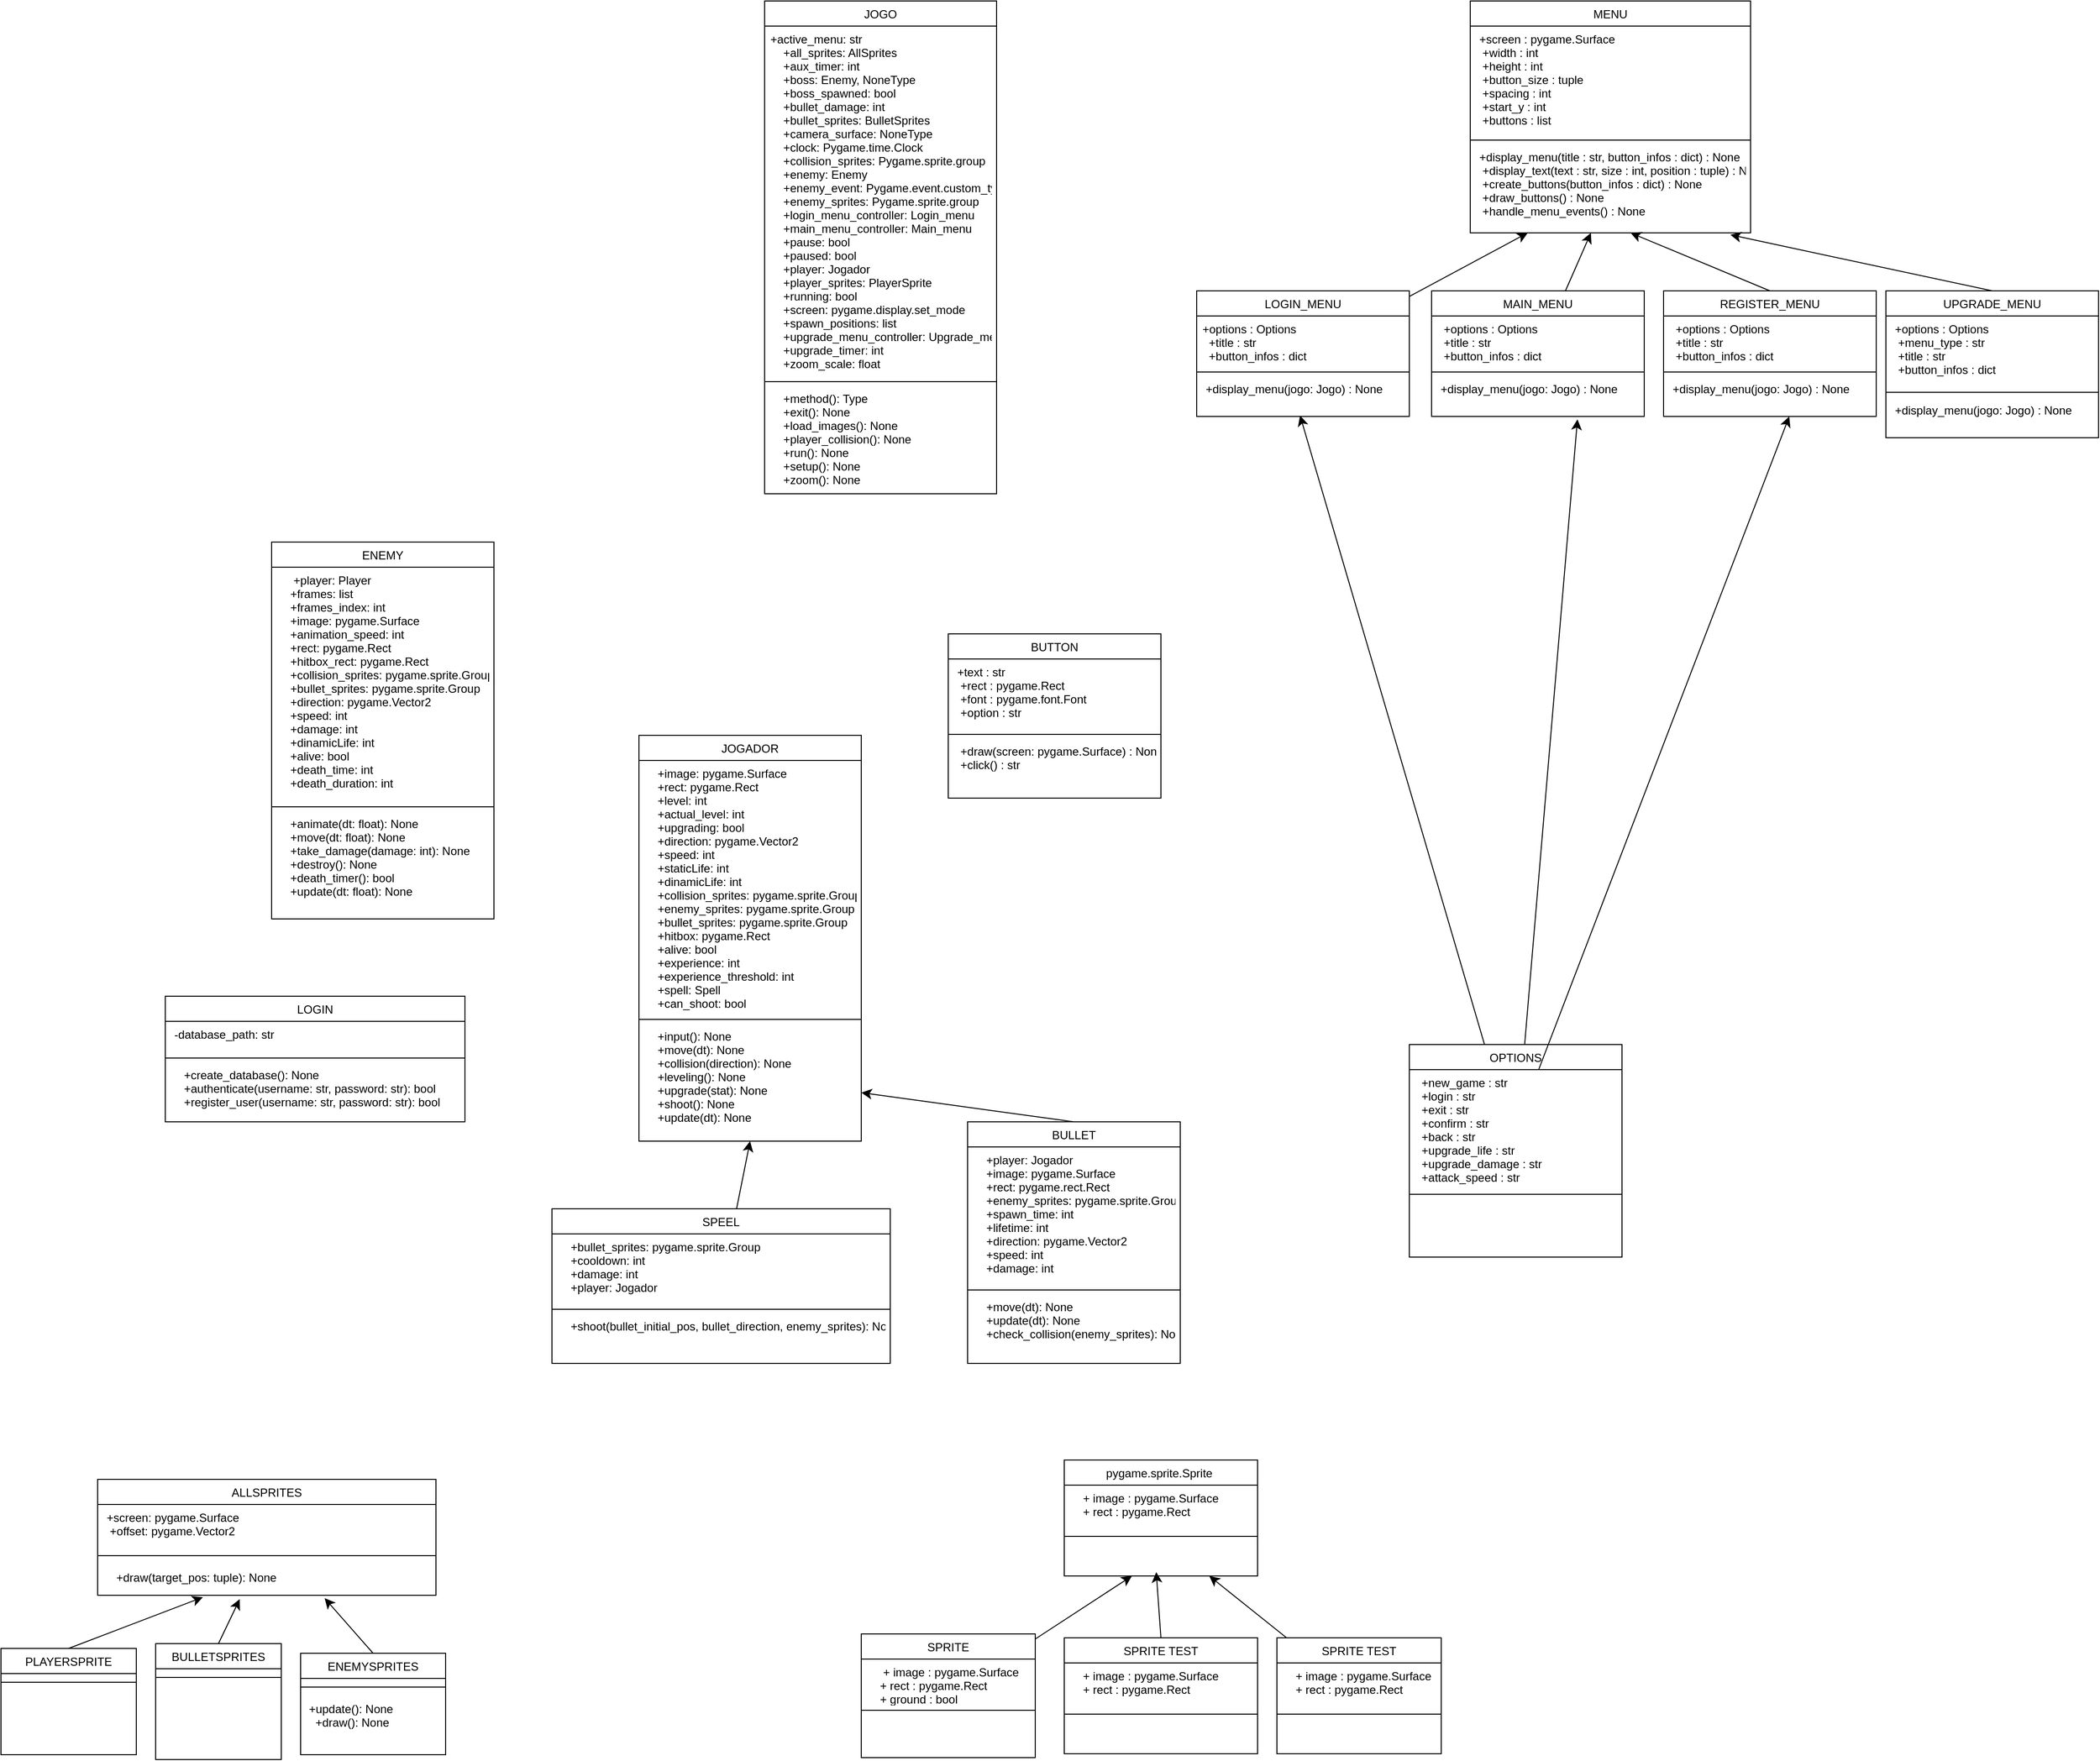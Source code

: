 <mxfile version="24.8.6">
  <diagram id="C5RBs43oDa-KdzZeNtuy" name="Page-1">
    <mxGraphModel dx="1717" dy="1984" grid="1" gridSize="10" guides="1" tooltips="1" connect="1" arrows="1" fold="1" page="1" pageScale="1" pageWidth="827" pageHeight="1169" math="0" shadow="0">
      <root>
        <mxCell id="WIyWlLk6GJQsqaUBKTNV-0" />
        <mxCell id="WIyWlLk6GJQsqaUBKTNV-1" parent="WIyWlLk6GJQsqaUBKTNV-0" />
        <mxCell id="zkfFHV4jXpPFQw0GAbJ--17" value="JOGADOR" style="swimlane;fontStyle=0;align=center;verticalAlign=top;childLayout=stackLayout;horizontal=1;startSize=26;horizontalStack=0;resizeParent=1;resizeLast=0;collapsible=1;marginBottom=0;rounded=0;shadow=0;strokeWidth=1;" parent="WIyWlLk6GJQsqaUBKTNV-1" vertex="1">
          <mxGeometry x="30" y="40" width="230" height="420" as="geometry">
            <mxRectangle x="550" y="140" width="160" height="26" as="alternateBounds" />
          </mxGeometry>
        </mxCell>
        <mxCell id="zkfFHV4jXpPFQw0GAbJ--18" value="    +image: pygame.Surface&#xa;    +rect: pygame.Rect&#xa;    +level: int&#xa;    +actual_level: int&#xa;    +upgrading: bool&#xa;    +direction: pygame.Vector2&#xa;    +speed: int&#xa;    +staticLife: int&#xa;    +dinamicLife: int&#xa;    +collision_sprites: pygame.sprite.Group&#xa;    +enemy_sprites: pygame.sprite.Group&#xa;    +bullet_sprites: pygame.sprite.Group&#xa;    +hitbox: pygame.Rect&#xa;    +alive: bool&#xa;    +experience: int&#xa;    +experience_threshold: int&#xa;    +spell: Spell&#xa;    +can_shoot: bool" style="text;align=left;verticalAlign=top;spacingLeft=4;spacingRight=4;overflow=hidden;rotatable=0;points=[[0,0.5],[1,0.5]];portConstraint=eastwest;" parent="zkfFHV4jXpPFQw0GAbJ--17" vertex="1">
          <mxGeometry y="26" width="230" height="264" as="geometry" />
        </mxCell>
        <mxCell id="zkfFHV4jXpPFQw0GAbJ--23" value="" style="line;html=1;strokeWidth=1;align=left;verticalAlign=middle;spacingTop=-1;spacingLeft=3;spacingRight=3;rotatable=0;labelPosition=right;points=[];portConstraint=eastwest;" parent="zkfFHV4jXpPFQw0GAbJ--17" vertex="1">
          <mxGeometry y="290" width="230" height="8" as="geometry" />
        </mxCell>
        <mxCell id="zkfFHV4jXpPFQw0GAbJ--25" value="    +input(): None&#xa;    +move(dt): None&#xa;    +collision(direction): None&#xa;    +leveling(): None&#xa;    +upgrade(stat): None&#xa;    +shoot(): None&#xa;    +update(dt): None" style="text;align=left;verticalAlign=top;spacingLeft=4;spacingRight=4;overflow=hidden;rotatable=0;points=[[0,0.5],[1,0.5]];portConstraint=eastwest;" parent="zkfFHV4jXpPFQw0GAbJ--17" vertex="1">
          <mxGeometry y="298" width="230" height="112" as="geometry" />
        </mxCell>
        <mxCell id="yxBQXZHaBap9HhFSkt2I-9" style="edgeStyle=none;curved=1;rounded=0;orthogonalLoop=1;jettySize=auto;html=1;entryX=0.5;entryY=1;entryDx=0;entryDy=0;fontSize=12;startSize=8;endSize=8;" edge="1" parent="WIyWlLk6GJQsqaUBKTNV-1" source="yxBQXZHaBap9HhFSkt2I-0" target="zkfFHV4jXpPFQw0GAbJ--17">
          <mxGeometry relative="1" as="geometry" />
        </mxCell>
        <mxCell id="yxBQXZHaBap9HhFSkt2I-0" value="SPEEL" style="swimlane;fontStyle=0;align=center;verticalAlign=top;childLayout=stackLayout;horizontal=1;startSize=26;horizontalStack=0;resizeParent=1;resizeLast=0;collapsible=1;marginBottom=0;rounded=0;shadow=0;strokeWidth=1;" vertex="1" parent="WIyWlLk6GJQsqaUBKTNV-1">
          <mxGeometry x="-60" y="530" width="350" height="160" as="geometry">
            <mxRectangle x="550" y="140" width="160" height="26" as="alternateBounds" />
          </mxGeometry>
        </mxCell>
        <mxCell id="yxBQXZHaBap9HhFSkt2I-1" value="    +bullet_sprites: pygame.sprite.Group&#xa;    +cooldown: int&#xa;    +damage: int&#xa;    +player: Jogador" style="text;align=left;verticalAlign=top;spacingLeft=4;spacingRight=4;overflow=hidden;rotatable=0;points=[[0,0.5],[1,0.5]];portConstraint=eastwest;" vertex="1" parent="yxBQXZHaBap9HhFSkt2I-0">
          <mxGeometry y="26" width="350" height="74" as="geometry" />
        </mxCell>
        <mxCell id="yxBQXZHaBap9HhFSkt2I-2" value="" style="line;html=1;strokeWidth=1;align=left;verticalAlign=middle;spacingTop=-1;spacingLeft=3;spacingRight=3;rotatable=0;labelPosition=right;points=[];portConstraint=eastwest;" vertex="1" parent="yxBQXZHaBap9HhFSkt2I-0">
          <mxGeometry y="100" width="350" height="8" as="geometry" />
        </mxCell>
        <mxCell id="yxBQXZHaBap9HhFSkt2I-3" value="    +shoot(bullet_initial_pos, bullet_direction, enemy_sprites): None" style="text;align=left;verticalAlign=top;spacingLeft=4;spacingRight=4;overflow=hidden;rotatable=0;points=[[0,0.5],[1,0.5]];portConstraint=eastwest;" vertex="1" parent="yxBQXZHaBap9HhFSkt2I-0">
          <mxGeometry y="108" width="350" height="52" as="geometry" />
        </mxCell>
        <mxCell id="yxBQXZHaBap9HhFSkt2I-11" value="BULLET" style="swimlane;fontStyle=0;align=center;verticalAlign=top;childLayout=stackLayout;horizontal=1;startSize=26;horizontalStack=0;resizeParent=1;resizeLast=0;collapsible=1;marginBottom=0;rounded=0;shadow=0;strokeWidth=1;" vertex="1" parent="WIyWlLk6GJQsqaUBKTNV-1">
          <mxGeometry x="370" y="440" width="220" height="250" as="geometry">
            <mxRectangle x="550" y="140" width="160" height="26" as="alternateBounds" />
          </mxGeometry>
        </mxCell>
        <mxCell id="yxBQXZHaBap9HhFSkt2I-12" value="    +player: Jogador&#xa;    +image: pygame.Surface&#xa;    +rect: pygame.rect.Rect&#xa;    +enemy_sprites: pygame.sprite.Group&#xa;    +spawn_time: int&#xa;    +lifetime: int&#xa;    +direction: pygame.Vector2&#xa;    +speed: int&#xa;    +damage: int&#xa;    " style="text;align=left;verticalAlign=top;spacingLeft=4;spacingRight=4;overflow=hidden;rotatable=0;points=[[0,0.5],[1,0.5]];portConstraint=eastwest;" vertex="1" parent="yxBQXZHaBap9HhFSkt2I-11">
          <mxGeometry y="26" width="220" height="144" as="geometry" />
        </mxCell>
        <mxCell id="yxBQXZHaBap9HhFSkt2I-13" value="" style="line;html=1;strokeWidth=1;align=left;verticalAlign=middle;spacingTop=-1;spacingLeft=3;spacingRight=3;rotatable=0;labelPosition=right;points=[];portConstraint=eastwest;" vertex="1" parent="yxBQXZHaBap9HhFSkt2I-11">
          <mxGeometry y="170" width="220" height="8" as="geometry" />
        </mxCell>
        <mxCell id="yxBQXZHaBap9HhFSkt2I-14" value="    +move(dt): None&#xa;    +update(dt): None&#xa;    +check_collision(enemy_sprites): None" style="text;align=left;verticalAlign=top;spacingLeft=4;spacingRight=4;overflow=hidden;rotatable=0;points=[[0,0.5],[1,0.5]];portConstraint=eastwest;" vertex="1" parent="yxBQXZHaBap9HhFSkt2I-11">
          <mxGeometry y="178" width="220" height="62" as="geometry" />
        </mxCell>
        <mxCell id="yxBQXZHaBap9HhFSkt2I-16" style="edgeStyle=none;curved=1;rounded=0;orthogonalLoop=1;jettySize=auto;html=1;fontSize=12;startSize=8;endSize=8;exitX=0.5;exitY=0;exitDx=0;exitDy=0;" edge="1" parent="WIyWlLk6GJQsqaUBKTNV-1" source="yxBQXZHaBap9HhFSkt2I-11" target="zkfFHV4jXpPFQw0GAbJ--25">
          <mxGeometry relative="1" as="geometry" />
        </mxCell>
        <mxCell id="yxBQXZHaBap9HhFSkt2I-17" value="LOGIN" style="swimlane;fontStyle=0;align=center;verticalAlign=top;childLayout=stackLayout;horizontal=1;startSize=26;horizontalStack=0;resizeParent=1;resizeLast=0;collapsible=1;marginBottom=0;rounded=0;shadow=0;strokeWidth=1;" vertex="1" parent="WIyWlLk6GJQsqaUBKTNV-1">
          <mxGeometry x="-460" y="310" width="310" height="130" as="geometry">
            <mxRectangle x="550" y="140" width="160" height="26" as="alternateBounds" />
          </mxGeometry>
        </mxCell>
        <mxCell id="yxBQXZHaBap9HhFSkt2I-18" value=" -database_path: str" style="text;align=left;verticalAlign=top;spacingLeft=4;spacingRight=4;overflow=hidden;rotatable=0;points=[[0,0.5],[1,0.5]];portConstraint=eastwest;" vertex="1" parent="yxBQXZHaBap9HhFSkt2I-17">
          <mxGeometry y="26" width="310" height="34" as="geometry" />
        </mxCell>
        <mxCell id="yxBQXZHaBap9HhFSkt2I-19" value="" style="line;html=1;strokeWidth=1;align=left;verticalAlign=middle;spacingTop=-1;spacingLeft=3;spacingRight=3;rotatable=0;labelPosition=right;points=[];portConstraint=eastwest;" vertex="1" parent="yxBQXZHaBap9HhFSkt2I-17">
          <mxGeometry y="60" width="310" height="8" as="geometry" />
        </mxCell>
        <mxCell id="yxBQXZHaBap9HhFSkt2I-20" value="    +create_database(): None&#xa;    +authenticate(username: str, password: str): bool&#xa;    +register_user(username: str, password: str): bool" style="text;align=left;verticalAlign=top;spacingLeft=4;spacingRight=4;overflow=hidden;rotatable=0;points=[[0,0.5],[1,0.5]];portConstraint=eastwest;" vertex="1" parent="yxBQXZHaBap9HhFSkt2I-17">
          <mxGeometry y="68" width="310" height="52" as="geometry" />
        </mxCell>
        <mxCell id="yxBQXZHaBap9HhFSkt2I-21" value="ALLSPRITES" style="swimlane;fontStyle=0;align=center;verticalAlign=top;childLayout=stackLayout;horizontal=1;startSize=26;horizontalStack=0;resizeParent=1;resizeLast=0;collapsible=1;marginBottom=0;rounded=0;shadow=0;strokeWidth=1;" vertex="1" parent="WIyWlLk6GJQsqaUBKTNV-1">
          <mxGeometry x="-530" y="810" width="350" height="120" as="geometry">
            <mxRectangle x="550" y="140" width="160" height="26" as="alternateBounds" />
          </mxGeometry>
        </mxCell>
        <mxCell id="yxBQXZHaBap9HhFSkt2I-22" value=" +screen: pygame.Surface&#xa;  +offset: pygame.Vector2" style="text;align=left;verticalAlign=top;spacingLeft=4;spacingRight=4;overflow=hidden;rotatable=0;points=[[0,0.5],[1,0.5]];portConstraint=eastwest;" vertex="1" parent="yxBQXZHaBap9HhFSkt2I-21">
          <mxGeometry y="26" width="350" height="44" as="geometry" />
        </mxCell>
        <mxCell id="yxBQXZHaBap9HhFSkt2I-23" value="" style="line;html=1;strokeWidth=1;align=left;verticalAlign=middle;spacingTop=-1;spacingLeft=3;spacingRight=3;rotatable=0;labelPosition=right;points=[];portConstraint=eastwest;" vertex="1" parent="yxBQXZHaBap9HhFSkt2I-21">
          <mxGeometry y="70" width="350" height="18" as="geometry" />
        </mxCell>
        <mxCell id="yxBQXZHaBap9HhFSkt2I-24" value="    +draw(target_pos: tuple): None" style="text;align=left;verticalAlign=top;spacingLeft=4;spacingRight=4;overflow=hidden;rotatable=0;points=[[0,0.5],[1,0.5]];portConstraint=eastwest;" vertex="1" parent="yxBQXZHaBap9HhFSkt2I-21">
          <mxGeometry y="88" width="350" height="32" as="geometry" />
        </mxCell>
        <mxCell id="yxBQXZHaBap9HhFSkt2I-25" value="PLAYERSPRITE" style="swimlane;fontStyle=0;align=center;verticalAlign=top;childLayout=stackLayout;horizontal=1;startSize=26;horizontalStack=0;resizeParent=1;resizeLast=0;collapsible=1;marginBottom=0;rounded=0;shadow=0;strokeWidth=1;" vertex="1" parent="WIyWlLk6GJQsqaUBKTNV-1">
          <mxGeometry x="-630" y="985" width="140" height="110" as="geometry">
            <mxRectangle x="550" y="140" width="160" height="26" as="alternateBounds" />
          </mxGeometry>
        </mxCell>
        <mxCell id="yxBQXZHaBap9HhFSkt2I-27" value="" style="line;html=1;strokeWidth=1;align=left;verticalAlign=middle;spacingTop=-1;spacingLeft=3;spacingRight=3;rotatable=0;labelPosition=right;points=[];portConstraint=eastwest;" vertex="1" parent="yxBQXZHaBap9HhFSkt2I-25">
          <mxGeometry y="26" width="140" height="18" as="geometry" />
        </mxCell>
        <mxCell id="yxBQXZHaBap9HhFSkt2I-29" value="BULLETSPRITES" style="swimlane;fontStyle=0;align=center;verticalAlign=top;childLayout=stackLayout;horizontal=1;startSize=26;horizontalStack=0;resizeParent=1;resizeLast=0;collapsible=1;marginBottom=0;rounded=0;shadow=0;strokeWidth=1;" vertex="1" parent="WIyWlLk6GJQsqaUBKTNV-1">
          <mxGeometry x="-470" y="980" width="130" height="120" as="geometry">
            <mxRectangle x="550" y="140" width="160" height="26" as="alternateBounds" />
          </mxGeometry>
        </mxCell>
        <mxCell id="yxBQXZHaBap9HhFSkt2I-30" value="" style="line;html=1;strokeWidth=1;align=left;verticalAlign=middle;spacingTop=-1;spacingLeft=3;spacingRight=3;rotatable=0;labelPosition=right;points=[];portConstraint=eastwest;" vertex="1" parent="yxBQXZHaBap9HhFSkt2I-29">
          <mxGeometry y="26" width="130" height="18" as="geometry" />
        </mxCell>
        <mxCell id="yxBQXZHaBap9HhFSkt2I-31" value="ENEMYSPRITES" style="swimlane;fontStyle=0;align=center;verticalAlign=top;childLayout=stackLayout;horizontal=1;startSize=26;horizontalStack=0;resizeParent=1;resizeLast=0;collapsible=1;marginBottom=0;rounded=0;shadow=0;strokeWidth=1;" vertex="1" parent="WIyWlLk6GJQsqaUBKTNV-1">
          <mxGeometry x="-320" y="990" width="150" height="105" as="geometry">
            <mxRectangle x="550" y="140" width="160" height="26" as="alternateBounds" />
          </mxGeometry>
        </mxCell>
        <mxCell id="yxBQXZHaBap9HhFSkt2I-32" value="" style="line;html=1;strokeWidth=1;align=left;verticalAlign=middle;spacingTop=-1;spacingLeft=3;spacingRight=3;rotatable=0;labelPosition=right;points=[];portConstraint=eastwest;" vertex="1" parent="yxBQXZHaBap9HhFSkt2I-31">
          <mxGeometry y="26" width="150" height="18" as="geometry" />
        </mxCell>
        <mxCell id="yxBQXZHaBap9HhFSkt2I-34" value="&lt;span style=&quot;text-align: center; text-wrap-mode: nowrap;&quot;&gt;&amp;nbsp; +update(): None&lt;/span&gt;&lt;br style=&quot;padding: 0px; margin: 0px; text-align: center; text-wrap-mode: nowrap;&quot;&gt;&lt;span style=&quot;text-align: center; text-wrap-mode: nowrap;&quot;&gt;&amp;nbsp; &amp;nbsp; +draw(): None&lt;/span&gt;" style="text;whiteSpace=wrap;html=1;" vertex="1" parent="yxBQXZHaBap9HhFSkt2I-31">
          <mxGeometry y="44" width="150" height="40" as="geometry" />
        </mxCell>
        <mxCell id="yxBQXZHaBap9HhFSkt2I-35" style="edgeStyle=none;curved=1;rounded=0;orthogonalLoop=1;jettySize=auto;html=1;exitX=0.5;exitY=0;exitDx=0;exitDy=0;entryX=0.42;entryY=1.125;entryDx=0;entryDy=0;entryPerimeter=0;fontSize=12;startSize=8;endSize=8;" edge="1" parent="WIyWlLk6GJQsqaUBKTNV-1" source="yxBQXZHaBap9HhFSkt2I-29" target="yxBQXZHaBap9HhFSkt2I-24">
          <mxGeometry relative="1" as="geometry" />
        </mxCell>
        <mxCell id="yxBQXZHaBap9HhFSkt2I-36" style="edgeStyle=none;curved=1;rounded=0;orthogonalLoop=1;jettySize=auto;html=1;exitX=0.5;exitY=0;exitDx=0;exitDy=0;entryX=0.671;entryY=1.094;entryDx=0;entryDy=0;entryPerimeter=0;fontSize=12;startSize=8;endSize=8;" edge="1" parent="WIyWlLk6GJQsqaUBKTNV-1" source="yxBQXZHaBap9HhFSkt2I-31" target="yxBQXZHaBap9HhFSkt2I-24">
          <mxGeometry relative="1" as="geometry" />
        </mxCell>
        <mxCell id="yxBQXZHaBap9HhFSkt2I-37" style="edgeStyle=none;curved=1;rounded=0;orthogonalLoop=1;jettySize=auto;html=1;exitX=0.5;exitY=0;exitDx=0;exitDy=0;entryX=0.311;entryY=1.063;entryDx=0;entryDy=0;entryPerimeter=0;fontSize=12;startSize=8;endSize=8;" edge="1" parent="WIyWlLk6GJQsqaUBKTNV-1" source="yxBQXZHaBap9HhFSkt2I-25" target="yxBQXZHaBap9HhFSkt2I-24">
          <mxGeometry relative="1" as="geometry" />
        </mxCell>
        <mxCell id="yxBQXZHaBap9HhFSkt2I-38" value="ENEMY" style="swimlane;fontStyle=0;align=center;verticalAlign=top;childLayout=stackLayout;horizontal=1;startSize=26;horizontalStack=0;resizeParent=1;resizeLast=0;collapsible=1;marginBottom=0;rounded=0;shadow=0;strokeWidth=1;" vertex="1" parent="WIyWlLk6GJQsqaUBKTNV-1">
          <mxGeometry x="-350" y="-160" width="230" height="390" as="geometry">
            <mxRectangle x="550" y="140" width="160" height="26" as="alternateBounds" />
          </mxGeometry>
        </mxCell>
        <mxCell id="yxBQXZHaBap9HhFSkt2I-39" value="     +player: Player&#xa;    +frames: list&#xa;    +frames_index: int&#xa;    +image: pygame.Surface&#xa;    +animation_speed: int&#xa;    +rect: pygame.Rect&#xa;    +hitbox_rect: pygame.Rect&#xa;    +collision_sprites: pygame.sprite.Group&#xa;    +bullet_sprites: pygame.sprite.Group&#xa;    +direction: pygame.Vector2&#xa;    +speed: int&#xa;    +damage: int&#xa;    +dinamicLife: int&#xa;    +alive: bool&#xa;    +death_time: int&#xa;    +death_duration: int" style="text;align=left;verticalAlign=top;spacingLeft=4;spacingRight=4;overflow=hidden;rotatable=0;points=[[0,0.5],[1,0.5]];portConstraint=eastwest;" vertex="1" parent="yxBQXZHaBap9HhFSkt2I-38">
          <mxGeometry y="26" width="230" height="244" as="geometry" />
        </mxCell>
        <mxCell id="yxBQXZHaBap9HhFSkt2I-40" value="" style="line;html=1;strokeWidth=1;align=left;verticalAlign=middle;spacingTop=-1;spacingLeft=3;spacingRight=3;rotatable=0;labelPosition=right;points=[];portConstraint=eastwest;" vertex="1" parent="yxBQXZHaBap9HhFSkt2I-38">
          <mxGeometry y="270" width="230" height="8" as="geometry" />
        </mxCell>
        <mxCell id="yxBQXZHaBap9HhFSkt2I-41" value="    +animate(dt: float): None&#xa;    +move(dt: float): None&#xa;    +take_damage(damage: int): None&#xa;    +destroy(): None&#xa;    +death_timer(): bool&#xa;    +update(dt: float): None" style="text;align=left;verticalAlign=top;spacingLeft=4;spacingRight=4;overflow=hidden;rotatable=0;points=[[0,0.5],[1,0.5]];portConstraint=eastwest;" vertex="1" parent="yxBQXZHaBap9HhFSkt2I-38">
          <mxGeometry y="278" width="230" height="112" as="geometry" />
        </mxCell>
        <mxCell id="yxBQXZHaBap9HhFSkt2I-42" value="JOGO" style="swimlane;fontStyle=0;align=center;verticalAlign=top;childLayout=stackLayout;horizontal=1;startSize=26;horizontalStack=0;resizeParent=1;resizeLast=0;collapsible=1;marginBottom=0;rounded=0;shadow=0;strokeWidth=1;" vertex="1" parent="WIyWlLk6GJQsqaUBKTNV-1">
          <mxGeometry x="160" y="-720" width="240" height="510" as="geometry">
            <mxRectangle x="550" y="140" width="160" height="26" as="alternateBounds" />
          </mxGeometry>
        </mxCell>
        <mxCell id="yxBQXZHaBap9HhFSkt2I-43" value="+active_menu: str&#xa;    +all_sprites: AllSprites&#xa;    +aux_timer: int&#xa;    +boss: Enemy, NoneType&#xa;    +boss_spawned: bool&#xa;    +bullet_damage: int&#xa;    +bullet_sprites: BulletSprites&#xa;    +camera_surface: NoneType&#xa;    +clock: Pygame.time.Clock&#xa;    +collision_sprites: Pygame.sprite.group&#xa;    +enemy: Enemy&#xa;    +enemy_event: Pygame.event.custom_type&#xa;    +enemy_sprites: Pygame.sprite.group&#xa;    +login_menu_controller: Login_menu&#xa;    +main_menu_controller: Main_menu&#xa;    +pause: bool&#xa;    +paused: bool&#xa;    +player: Jogador&#xa;    +player_sprites: PlayerSprite&#xa;    +running: bool&#xa;    +screen: pygame.display.set_mode&#xa;    +spawn_positions: list&#xa;    +upgrade_menu_controller: Upgrade_menu&#xa;    +upgrade_timer: int&#xa;    +zoom_scale: float" style="text;align=left;verticalAlign=top;spacingLeft=4;spacingRight=4;overflow=hidden;rotatable=0;points=[[0,0.5],[1,0.5]];portConstraint=eastwest;" vertex="1" parent="yxBQXZHaBap9HhFSkt2I-42">
          <mxGeometry y="26" width="240" height="364" as="geometry" />
        </mxCell>
        <mxCell id="yxBQXZHaBap9HhFSkt2I-44" value="" style="line;html=1;strokeWidth=1;align=left;verticalAlign=middle;spacingTop=-1;spacingLeft=3;spacingRight=3;rotatable=0;labelPosition=right;points=[];portConstraint=eastwest;" vertex="1" parent="yxBQXZHaBap9HhFSkt2I-42">
          <mxGeometry y="390" width="240" height="8" as="geometry" />
        </mxCell>
        <mxCell id="yxBQXZHaBap9HhFSkt2I-45" value="    +method(): Type&#xa;    +exit(): None&#xa;    +load_images(): None&#xa;    +player_collision(): None&#xa;    +run(): None&#xa;    +setup(): None&#xa;    +zoom(): None" style="text;align=left;verticalAlign=top;spacingLeft=4;spacingRight=4;overflow=hidden;rotatable=0;points=[[0,0.5],[1,0.5]];portConstraint=eastwest;" vertex="1" parent="yxBQXZHaBap9HhFSkt2I-42">
          <mxGeometry y="398" width="240" height="112" as="geometry" />
        </mxCell>
        <mxCell id="yxBQXZHaBap9HhFSkt2I-46" style="edgeStyle=none;curved=1;rounded=0;orthogonalLoop=1;jettySize=auto;html=1;entryX=1;entryY=0.5;entryDx=0;entryDy=0;fontSize=12;startSize=8;endSize=8;" edge="1" parent="yxBQXZHaBap9HhFSkt2I-42" source="yxBQXZHaBap9HhFSkt2I-43" target="yxBQXZHaBap9HhFSkt2I-43">
          <mxGeometry relative="1" as="geometry" />
        </mxCell>
        <mxCell id="yxBQXZHaBap9HhFSkt2I-66" style="edgeStyle=none;curved=1;rounded=0;orthogonalLoop=1;jettySize=auto;html=1;fontSize=12;startSize=8;endSize=8;exitX=0.5;exitY=0;exitDx=0;exitDy=0;" edge="1" parent="WIyWlLk6GJQsqaUBKTNV-1" source="yxBQXZHaBap9HhFSkt2I-47">
          <mxGeometry relative="1" as="geometry">
            <mxPoint x="559.999" y="970" as="sourcePoint" />
            <mxPoint x="565.16" y="906" as="targetPoint" />
          </mxGeometry>
        </mxCell>
        <mxCell id="yxBQXZHaBap9HhFSkt2I-47" value="SPRITE TEST" style="swimlane;fontStyle=0;align=center;verticalAlign=top;childLayout=stackLayout;horizontal=1;startSize=26;horizontalStack=0;resizeParent=1;resizeLast=0;collapsible=1;marginBottom=0;rounded=0;shadow=0;strokeWidth=1;" vertex="1" parent="WIyWlLk6GJQsqaUBKTNV-1">
          <mxGeometry x="470" y="974" width="200" height="120" as="geometry">
            <mxRectangle x="550" y="140" width="160" height="26" as="alternateBounds" />
          </mxGeometry>
        </mxCell>
        <mxCell id="yxBQXZHaBap9HhFSkt2I-48" value="    + image : pygame.Surface&#xa;    + rect : pygame.Rect" style="text;align=left;verticalAlign=top;spacingLeft=4;spacingRight=4;overflow=hidden;rotatable=0;points=[[0,0.5],[1,0.5]];portConstraint=eastwest;" vertex="1" parent="yxBQXZHaBap9HhFSkt2I-47">
          <mxGeometry y="26" width="200" height="44" as="geometry" />
        </mxCell>
        <mxCell id="yxBQXZHaBap9HhFSkt2I-49" value="" style="line;html=1;strokeWidth=1;align=left;verticalAlign=middle;spacingTop=-1;spacingLeft=3;spacingRight=3;rotatable=0;labelPosition=right;points=[];portConstraint=eastwest;" vertex="1" parent="yxBQXZHaBap9HhFSkt2I-47">
          <mxGeometry y="70" width="200" height="18" as="geometry" />
        </mxCell>
        <mxCell id="yxBQXZHaBap9HhFSkt2I-65" style="edgeStyle=none;curved=1;rounded=0;orthogonalLoop=1;jettySize=auto;html=1;fontSize=12;startSize=8;endSize=8;" edge="1" parent="WIyWlLk6GJQsqaUBKTNV-1" source="yxBQXZHaBap9HhFSkt2I-51">
          <mxGeometry relative="1" as="geometry">
            <mxPoint x="540" y="910" as="targetPoint" />
          </mxGeometry>
        </mxCell>
        <mxCell id="yxBQXZHaBap9HhFSkt2I-51" value="SPRITE" style="swimlane;fontStyle=0;align=center;verticalAlign=top;childLayout=stackLayout;horizontal=1;startSize=26;horizontalStack=0;resizeParent=1;resizeLast=0;collapsible=1;marginBottom=0;rounded=0;shadow=0;strokeWidth=1;" vertex="1" parent="WIyWlLk6GJQsqaUBKTNV-1">
          <mxGeometry x="260" y="970" width="180" height="128" as="geometry">
            <mxRectangle x="550" y="140" width="160" height="26" as="alternateBounds" />
          </mxGeometry>
        </mxCell>
        <mxCell id="yxBQXZHaBap9HhFSkt2I-52" value="     + image : pygame.Surface&#xa;    + rect : pygame.Rect&#xa;    + ground : bool" style="text;align=left;verticalAlign=top;spacingLeft=4;spacingRight=4;overflow=hidden;rotatable=0;points=[[0,0.5],[1,0.5]];portConstraint=eastwest;" vertex="1" parent="yxBQXZHaBap9HhFSkt2I-51">
          <mxGeometry y="26" width="180" height="44" as="geometry" />
        </mxCell>
        <mxCell id="yxBQXZHaBap9HhFSkt2I-53" value="" style="line;html=1;strokeWidth=1;align=left;verticalAlign=middle;spacingTop=-1;spacingLeft=3;spacingRight=3;rotatable=0;labelPosition=right;points=[];portConstraint=eastwest;" vertex="1" parent="yxBQXZHaBap9HhFSkt2I-51">
          <mxGeometry y="70" width="180" height="18" as="geometry" />
        </mxCell>
        <mxCell id="yxBQXZHaBap9HhFSkt2I-67" style="edgeStyle=none;curved=1;rounded=0;orthogonalLoop=1;jettySize=auto;html=1;entryX=0.75;entryY=1;entryDx=0;entryDy=0;fontSize=12;startSize=8;endSize=8;" edge="1" parent="WIyWlLk6GJQsqaUBKTNV-1" source="yxBQXZHaBap9HhFSkt2I-57" target="yxBQXZHaBap9HhFSkt2I-62">
          <mxGeometry relative="1" as="geometry" />
        </mxCell>
        <mxCell id="yxBQXZHaBap9HhFSkt2I-57" value="SPRITE TEST" style="swimlane;fontStyle=0;align=center;verticalAlign=top;childLayout=stackLayout;horizontal=1;startSize=26;horizontalStack=0;resizeParent=1;resizeLast=0;collapsible=1;marginBottom=0;rounded=0;shadow=0;strokeWidth=1;" vertex="1" parent="WIyWlLk6GJQsqaUBKTNV-1">
          <mxGeometry x="690" y="974" width="170" height="120" as="geometry">
            <mxRectangle x="550" y="140" width="160" height="26" as="alternateBounds" />
          </mxGeometry>
        </mxCell>
        <mxCell id="yxBQXZHaBap9HhFSkt2I-58" value="    + image : pygame.Surface&#xa;    + rect : pygame.Rect&#xa;" style="text;align=left;verticalAlign=top;spacingLeft=4;spacingRight=4;overflow=hidden;rotatable=0;points=[[0,0.5],[1,0.5]];portConstraint=eastwest;" vertex="1" parent="yxBQXZHaBap9HhFSkt2I-57">
          <mxGeometry y="26" width="170" height="44" as="geometry" />
        </mxCell>
        <mxCell id="yxBQXZHaBap9HhFSkt2I-59" value="" style="line;html=1;strokeWidth=1;align=left;verticalAlign=middle;spacingTop=-1;spacingLeft=3;spacingRight=3;rotatable=0;labelPosition=right;points=[];portConstraint=eastwest;" vertex="1" parent="yxBQXZHaBap9HhFSkt2I-57">
          <mxGeometry y="70" width="170" height="18" as="geometry" />
        </mxCell>
        <mxCell id="yxBQXZHaBap9HhFSkt2I-62" value="pygame.sprite.Sprite " style="swimlane;fontStyle=0;align=center;verticalAlign=top;childLayout=stackLayout;horizontal=1;startSize=26;horizontalStack=0;resizeParent=1;resizeLast=0;collapsible=1;marginBottom=0;rounded=0;shadow=0;strokeWidth=1;" vertex="1" parent="WIyWlLk6GJQsqaUBKTNV-1">
          <mxGeometry x="470" y="790" width="200" height="120" as="geometry">
            <mxRectangle x="550" y="140" width="160" height="26" as="alternateBounds" />
          </mxGeometry>
        </mxCell>
        <mxCell id="yxBQXZHaBap9HhFSkt2I-63" value="    + image : pygame.Surface&#xa;    + rect : pygame.Rect" style="text;align=left;verticalAlign=top;spacingLeft=4;spacingRight=4;overflow=hidden;rotatable=0;points=[[0,0.5],[1,0.5]];portConstraint=eastwest;" vertex="1" parent="yxBQXZHaBap9HhFSkt2I-62">
          <mxGeometry y="26" width="200" height="44" as="geometry" />
        </mxCell>
        <mxCell id="yxBQXZHaBap9HhFSkt2I-64" value="" style="line;html=1;strokeWidth=1;align=left;verticalAlign=middle;spacingTop=-1;spacingLeft=3;spacingRight=3;rotatable=0;labelPosition=right;points=[];portConstraint=eastwest;" vertex="1" parent="yxBQXZHaBap9HhFSkt2I-62">
          <mxGeometry y="70" width="200" height="18" as="geometry" />
        </mxCell>
        <mxCell id="yxBQXZHaBap9HhFSkt2I-68" value="BUTTON" style="swimlane;fontStyle=0;align=center;verticalAlign=top;childLayout=stackLayout;horizontal=1;startSize=26;horizontalStack=0;resizeParent=1;resizeLast=0;collapsible=1;marginBottom=0;rounded=0;shadow=0;strokeWidth=1;" vertex="1" parent="WIyWlLk6GJQsqaUBKTNV-1">
          <mxGeometry x="350" y="-65" width="220" height="170" as="geometry">
            <mxRectangle x="550" y="140" width="160" height="26" as="alternateBounds" />
          </mxGeometry>
        </mxCell>
        <mxCell id="yxBQXZHaBap9HhFSkt2I-69" value=" +text : str&#xa;  +rect : pygame.Rect&#xa;  +font : pygame.font.Font&#xa;  +option : str" style="text;align=left;verticalAlign=top;spacingLeft=4;spacingRight=4;overflow=hidden;rotatable=0;points=[[0,0.5],[1,0.5]];portConstraint=eastwest;" vertex="1" parent="yxBQXZHaBap9HhFSkt2I-68">
          <mxGeometry y="26" width="220" height="74" as="geometry" />
        </mxCell>
        <mxCell id="yxBQXZHaBap9HhFSkt2I-70" value="" style="line;html=1;strokeWidth=1;align=left;verticalAlign=middle;spacingTop=-1;spacingLeft=3;spacingRight=3;rotatable=0;labelPosition=right;points=[];portConstraint=eastwest;" vertex="1" parent="yxBQXZHaBap9HhFSkt2I-68">
          <mxGeometry y="100" width="220" height="8" as="geometry" />
        </mxCell>
        <mxCell id="yxBQXZHaBap9HhFSkt2I-71" value="  +draw(screen: pygame.Surface) : None&#xa;  +click() : str" style="text;align=left;verticalAlign=top;spacingLeft=4;spacingRight=4;overflow=hidden;rotatable=0;points=[[0,0.5],[1,0.5]];portConstraint=eastwest;" vertex="1" parent="yxBQXZHaBap9HhFSkt2I-68">
          <mxGeometry y="108" width="220" height="62" as="geometry" />
        </mxCell>
        <mxCell id="yxBQXZHaBap9HhFSkt2I-106" style="edgeStyle=none;curved=1;rounded=0;orthogonalLoop=1;jettySize=auto;html=1;fontSize=12;startSize=8;endSize=8;" edge="1" parent="WIyWlLk6GJQsqaUBKTNV-1" source="yxBQXZHaBap9HhFSkt2I-72" target="yxBQXZHaBap9HhFSkt2I-79">
          <mxGeometry relative="1" as="geometry" />
        </mxCell>
        <mxCell id="yxBQXZHaBap9HhFSkt2I-72" value="LOGIN_MENU" style="swimlane;fontStyle=0;align=center;verticalAlign=top;childLayout=stackLayout;horizontal=1;startSize=26;horizontalStack=0;resizeParent=1;resizeLast=0;collapsible=1;marginBottom=0;rounded=0;shadow=0;strokeWidth=1;" vertex="1" parent="WIyWlLk6GJQsqaUBKTNV-1">
          <mxGeometry x="607" y="-420" width="220" height="130" as="geometry">
            <mxRectangle x="550" y="140" width="160" height="26" as="alternateBounds" />
          </mxGeometry>
        </mxCell>
        <mxCell id="yxBQXZHaBap9HhFSkt2I-73" value="+options : Options&#xa;  +title : str&#xa;  +button_infos : dict" style="text;align=left;verticalAlign=top;spacingLeft=4;spacingRight=4;overflow=hidden;rotatable=0;points=[[0,0.5],[1,0.5]];portConstraint=eastwest;" vertex="1" parent="yxBQXZHaBap9HhFSkt2I-72">
          <mxGeometry y="26" width="220" height="54" as="geometry" />
        </mxCell>
        <mxCell id="yxBQXZHaBap9HhFSkt2I-74" value="" style="line;html=1;strokeWidth=1;align=left;verticalAlign=middle;spacingTop=-1;spacingLeft=3;spacingRight=3;rotatable=0;labelPosition=right;points=[];portConstraint=eastwest;" vertex="1" parent="yxBQXZHaBap9HhFSkt2I-72">
          <mxGeometry y="80" width="220" height="8" as="geometry" />
        </mxCell>
        <mxCell id="yxBQXZHaBap9HhFSkt2I-75" value=" +display_menu(jogo: Jogo) : None" style="text;align=left;verticalAlign=top;spacingLeft=4;spacingRight=4;overflow=hidden;rotatable=0;points=[[0,0.5],[1,0.5]];portConstraint=eastwest;" vertex="1" parent="yxBQXZHaBap9HhFSkt2I-72">
          <mxGeometry y="88" width="220" height="42" as="geometry" />
        </mxCell>
        <mxCell id="yxBQXZHaBap9HhFSkt2I-76" value="MENU" style="swimlane;fontStyle=0;align=center;verticalAlign=top;childLayout=stackLayout;horizontal=1;startSize=26;horizontalStack=0;resizeParent=1;resizeLast=0;collapsible=1;marginBottom=0;rounded=0;shadow=0;strokeWidth=1;" vertex="1" parent="WIyWlLk6GJQsqaUBKTNV-1">
          <mxGeometry x="890" y="-720" width="290" height="240" as="geometry">
            <mxRectangle x="550" y="140" width="160" height="26" as="alternateBounds" />
          </mxGeometry>
        </mxCell>
        <mxCell id="yxBQXZHaBap9HhFSkt2I-77" value=" +screen : pygame.Surface&#xa;  +width : int&#xa;  +height : int&#xa;  +button_size : tuple&#xa;  +spacing : int&#xa;  +start_y : int&#xa;  +buttons : list" style="text;align=left;verticalAlign=top;spacingLeft=4;spacingRight=4;overflow=hidden;rotatable=0;points=[[0,0.5],[1,0.5]];portConstraint=eastwest;" vertex="1" parent="yxBQXZHaBap9HhFSkt2I-76">
          <mxGeometry y="26" width="290" height="114" as="geometry" />
        </mxCell>
        <mxCell id="yxBQXZHaBap9HhFSkt2I-78" value="" style="line;html=1;strokeWidth=1;align=left;verticalAlign=middle;spacingTop=-1;spacingLeft=3;spacingRight=3;rotatable=0;labelPosition=right;points=[];portConstraint=eastwest;" vertex="1" parent="yxBQXZHaBap9HhFSkt2I-76">
          <mxGeometry y="140" width="290" height="8" as="geometry" />
        </mxCell>
        <mxCell id="yxBQXZHaBap9HhFSkt2I-79" value=" +display_menu(title : str, button_infos : dict) : None&#xa;  +display_text(text : str, size : int, position : tuple) : None&#xa;  +create_buttons(button_infos : dict) : None&#xa;  +draw_buttons() : None&#xa;  +handle_menu_events() : None" style="text;align=left;verticalAlign=top;spacingLeft=4;spacingRight=4;overflow=hidden;rotatable=0;points=[[0,0.5],[1,0.5]];portConstraint=eastwest;" vertex="1" parent="yxBQXZHaBap9HhFSkt2I-76">
          <mxGeometry y="148" width="290" height="92" as="geometry" />
        </mxCell>
        <mxCell id="yxBQXZHaBap9HhFSkt2I-82" value="OPTIONS" style="swimlane;fontStyle=0;align=center;verticalAlign=top;childLayout=stackLayout;horizontal=1;startSize=26;horizontalStack=0;resizeParent=1;resizeLast=0;collapsible=1;marginBottom=0;rounded=0;shadow=0;strokeWidth=1;" vertex="1" parent="WIyWlLk6GJQsqaUBKTNV-1">
          <mxGeometry x="827" y="360" width="220" height="220" as="geometry">
            <mxRectangle x="550" y="140" width="160" height="26" as="alternateBounds" />
          </mxGeometry>
        </mxCell>
        <mxCell id="yxBQXZHaBap9HhFSkt2I-83" value="  +new_game : str&#xa;  +login : str&#xa;  +exit : str&#xa;  +confirm : str&#xa;  +back : str&#xa;  +upgrade_life : str&#xa;  +upgrade_damage : str&#xa;  +attack_speed : str" style="text;align=left;verticalAlign=top;spacingLeft=4;spacingRight=4;overflow=hidden;rotatable=0;points=[[0,0.5],[1,0.5]];portConstraint=eastwest;" vertex="1" parent="yxBQXZHaBap9HhFSkt2I-82">
          <mxGeometry y="26" width="220" height="124" as="geometry" />
        </mxCell>
        <mxCell id="yxBQXZHaBap9HhFSkt2I-84" value="" style="line;html=1;strokeWidth=1;align=left;verticalAlign=middle;spacingTop=-1;spacingLeft=3;spacingRight=3;rotatable=0;labelPosition=right;points=[];portConstraint=eastwest;" vertex="1" parent="yxBQXZHaBap9HhFSkt2I-82">
          <mxGeometry y="150" width="220" height="10" as="geometry" />
        </mxCell>
        <mxCell id="yxBQXZHaBap9HhFSkt2I-91" style="edgeStyle=none;curved=1;rounded=0;orthogonalLoop=1;jettySize=auto;html=1;fontSize=12;startSize=8;endSize=8;" edge="1" parent="WIyWlLk6GJQsqaUBKTNV-1" source="yxBQXZHaBap9HhFSkt2I-87" target="yxBQXZHaBap9HhFSkt2I-79">
          <mxGeometry relative="1" as="geometry" />
        </mxCell>
        <mxCell id="yxBQXZHaBap9HhFSkt2I-87" value="MAIN_MENU" style="swimlane;fontStyle=0;align=center;verticalAlign=top;childLayout=stackLayout;horizontal=1;startSize=26;horizontalStack=0;resizeParent=1;resizeLast=0;collapsible=1;marginBottom=0;rounded=0;shadow=0;strokeWidth=1;" vertex="1" parent="WIyWlLk6GJQsqaUBKTNV-1">
          <mxGeometry x="850" y="-420" width="220" height="130" as="geometry">
            <mxRectangle x="550" y="140" width="160" height="26" as="alternateBounds" />
          </mxGeometry>
        </mxCell>
        <mxCell id="yxBQXZHaBap9HhFSkt2I-88" value="  +options : Options&#xa;  +title : str&#xa;  +button_infos : dict" style="text;align=left;verticalAlign=top;spacingLeft=4;spacingRight=4;overflow=hidden;rotatable=0;points=[[0,0.5],[1,0.5]];portConstraint=eastwest;" vertex="1" parent="yxBQXZHaBap9HhFSkt2I-87">
          <mxGeometry y="26" width="220" height="54" as="geometry" />
        </mxCell>
        <mxCell id="yxBQXZHaBap9HhFSkt2I-89" value="" style="line;html=1;strokeWidth=1;align=left;verticalAlign=middle;spacingTop=-1;spacingLeft=3;spacingRight=3;rotatable=0;labelPosition=right;points=[];portConstraint=eastwest;" vertex="1" parent="yxBQXZHaBap9HhFSkt2I-87">
          <mxGeometry y="80" width="220" height="8" as="geometry" />
        </mxCell>
        <mxCell id="yxBQXZHaBap9HhFSkt2I-90" value=" +display_menu(jogo: Jogo) : None" style="text;align=left;verticalAlign=top;spacingLeft=4;spacingRight=4;overflow=hidden;rotatable=0;points=[[0,0.5],[1,0.5]];portConstraint=eastwest;" vertex="1" parent="yxBQXZHaBap9HhFSkt2I-87">
          <mxGeometry y="88" width="220" height="42" as="geometry" />
        </mxCell>
        <mxCell id="yxBQXZHaBap9HhFSkt2I-92" style="edgeStyle=none;curved=1;rounded=0;orthogonalLoop=1;jettySize=auto;html=1;entryX=0.686;entryY=1.071;entryDx=0;entryDy=0;entryPerimeter=0;fontSize=12;startSize=8;endSize=8;" edge="1" parent="WIyWlLk6GJQsqaUBKTNV-1" source="yxBQXZHaBap9HhFSkt2I-82" target="yxBQXZHaBap9HhFSkt2I-90">
          <mxGeometry relative="1" as="geometry" />
        </mxCell>
        <mxCell id="yxBQXZHaBap9HhFSkt2I-93" style="edgeStyle=none;curved=1;rounded=0;orthogonalLoop=1;jettySize=auto;html=1;entryX=0.486;entryY=0.976;entryDx=0;entryDy=0;entryPerimeter=0;fontSize=12;startSize=8;endSize=8;" edge="1" parent="WIyWlLk6GJQsqaUBKTNV-1" source="yxBQXZHaBap9HhFSkt2I-82" target="yxBQXZHaBap9HhFSkt2I-75">
          <mxGeometry relative="1" as="geometry" />
        </mxCell>
        <mxCell id="yxBQXZHaBap9HhFSkt2I-99" style="edgeStyle=none;curved=1;rounded=0;orthogonalLoop=1;jettySize=auto;html=1;exitX=0.5;exitY=0;exitDx=0;exitDy=0;fontSize=12;startSize=8;endSize=8;entryX=0.572;entryY=1;entryDx=0;entryDy=0;entryPerimeter=0;" edge="1" parent="WIyWlLk6GJQsqaUBKTNV-1" source="yxBQXZHaBap9HhFSkt2I-95" target="yxBQXZHaBap9HhFSkt2I-79">
          <mxGeometry relative="1" as="geometry" />
        </mxCell>
        <mxCell id="yxBQXZHaBap9HhFSkt2I-95" value="REGISTER_MENU" style="swimlane;fontStyle=0;align=center;verticalAlign=top;childLayout=stackLayout;horizontal=1;startSize=26;horizontalStack=0;resizeParent=1;resizeLast=0;collapsible=1;marginBottom=0;rounded=0;shadow=0;strokeWidth=1;" vertex="1" parent="WIyWlLk6GJQsqaUBKTNV-1">
          <mxGeometry x="1090" y="-420" width="220" height="130" as="geometry">
            <mxRectangle x="550" y="140" width="160" height="26" as="alternateBounds" />
          </mxGeometry>
        </mxCell>
        <mxCell id="yxBQXZHaBap9HhFSkt2I-96" value="  +options : Options&#xa;  +title : str&#xa;  +button_infos : dict" style="text;align=left;verticalAlign=top;spacingLeft=4;spacingRight=4;overflow=hidden;rotatable=0;points=[[0,0.5],[1,0.5]];portConstraint=eastwest;" vertex="1" parent="yxBQXZHaBap9HhFSkt2I-95">
          <mxGeometry y="26" width="220" height="54" as="geometry" />
        </mxCell>
        <mxCell id="yxBQXZHaBap9HhFSkt2I-97" value="" style="line;html=1;strokeWidth=1;align=left;verticalAlign=middle;spacingTop=-1;spacingLeft=3;spacingRight=3;rotatable=0;labelPosition=right;points=[];portConstraint=eastwest;" vertex="1" parent="yxBQXZHaBap9HhFSkt2I-95">
          <mxGeometry y="80" width="220" height="8" as="geometry" />
        </mxCell>
        <mxCell id="yxBQXZHaBap9HhFSkt2I-98" value=" +display_menu(jogo: Jogo) : None" style="text;align=left;verticalAlign=top;spacingLeft=4;spacingRight=4;overflow=hidden;rotatable=0;points=[[0,0.5],[1,0.5]];portConstraint=eastwest;" vertex="1" parent="yxBQXZHaBap9HhFSkt2I-95">
          <mxGeometry y="88" width="220" height="42" as="geometry" />
        </mxCell>
        <mxCell id="yxBQXZHaBap9HhFSkt2I-100" style="edgeStyle=none;curved=1;rounded=0;orthogonalLoop=1;jettySize=auto;html=1;entryX=0.591;entryY=1;entryDx=0;entryDy=0;entryPerimeter=0;fontSize=12;startSize=8;endSize=8;" edge="1" parent="WIyWlLk6GJQsqaUBKTNV-1" source="yxBQXZHaBap9HhFSkt2I-83" target="yxBQXZHaBap9HhFSkt2I-98">
          <mxGeometry relative="1" as="geometry" />
        </mxCell>
        <mxCell id="yxBQXZHaBap9HhFSkt2I-101" value="UPGRADE_MENU" style="swimlane;fontStyle=0;align=center;verticalAlign=top;childLayout=stackLayout;horizontal=1;startSize=26;horizontalStack=0;resizeParent=1;resizeLast=0;collapsible=1;marginBottom=0;rounded=0;shadow=0;strokeWidth=1;" vertex="1" parent="WIyWlLk6GJQsqaUBKTNV-1">
          <mxGeometry x="1320" y="-420" width="220" height="152" as="geometry">
            <mxRectangle x="550" y="140" width="160" height="26" as="alternateBounds" />
          </mxGeometry>
        </mxCell>
        <mxCell id="yxBQXZHaBap9HhFSkt2I-102" value=" +options : Options&#xa;  +menu_type : str&#xa;  +title : str&#xa;  +button_infos : dict" style="text;align=left;verticalAlign=top;spacingLeft=4;spacingRight=4;overflow=hidden;rotatable=0;points=[[0,0.5],[1,0.5]];portConstraint=eastwest;" vertex="1" parent="yxBQXZHaBap9HhFSkt2I-101">
          <mxGeometry y="26" width="220" height="74" as="geometry" />
        </mxCell>
        <mxCell id="yxBQXZHaBap9HhFSkt2I-103" value="" style="line;html=1;strokeWidth=1;align=left;verticalAlign=middle;spacingTop=-1;spacingLeft=3;spacingRight=3;rotatable=0;labelPosition=right;points=[];portConstraint=eastwest;" vertex="1" parent="yxBQXZHaBap9HhFSkt2I-101">
          <mxGeometry y="100" width="220" height="10" as="geometry" />
        </mxCell>
        <mxCell id="yxBQXZHaBap9HhFSkt2I-104" value=" +display_menu(jogo: Jogo) : None" style="text;align=left;verticalAlign=top;spacingLeft=4;spacingRight=4;overflow=hidden;rotatable=0;points=[[0,0.5],[1,0.5]];portConstraint=eastwest;" vertex="1" parent="yxBQXZHaBap9HhFSkt2I-101">
          <mxGeometry y="110" width="220" height="42" as="geometry" />
        </mxCell>
        <mxCell id="yxBQXZHaBap9HhFSkt2I-107" style="edgeStyle=none;curved=1;rounded=0;orthogonalLoop=1;jettySize=auto;html=1;entryX=0.928;entryY=1.022;entryDx=0;entryDy=0;entryPerimeter=0;fontSize=12;startSize=8;endSize=8;exitX=0.5;exitY=0;exitDx=0;exitDy=0;" edge="1" parent="WIyWlLk6GJQsqaUBKTNV-1" source="yxBQXZHaBap9HhFSkt2I-101" target="yxBQXZHaBap9HhFSkt2I-79">
          <mxGeometry relative="1" as="geometry" />
        </mxCell>
      </root>
    </mxGraphModel>
  </diagram>
</mxfile>
